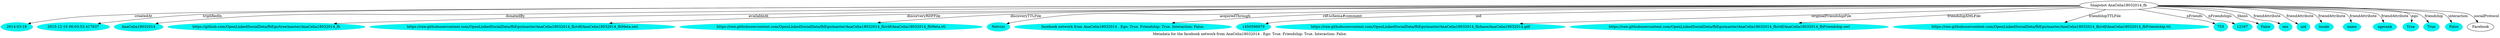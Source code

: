 digraph  {
	graph [label="Metadata for the facebook network from AnaCelia18032014 . Ego: True. Friendship: True. Interaction: False."];
	node [label="\N"];
	0	 [color="#02F3F1",
		label="2014-03-18",
		style=filled];
	"Snapshot AnaCelia18032014_fb" -> 0	 [label=createdAt];
	1	 [color="#02F3F1",
		label="2015-12-10 06:03:53.417637",
		style=filled];
	"Snapshot AnaCelia18032014_fb" -> 1	 [label=triplifiedIn];
	2	 [color="#02F3F1",
		label=AnaCelia18032014,
		style=filled];
	"Snapshot AnaCelia18032014_fb" -> 2	 [label=donatedBy];
	3	 [color="#02F3F1",
		label="https://github.com/OpenLinkedSocialData/fbEgo/tree/master/AnaCelia18032014_fb",
		style=filled];
	"Snapshot AnaCelia18032014_fb" -> 3	 [label=availableAt];
	4	 [color="#02F3F1",
		label="https://raw.githubusercontent.com/OpenLinkedSocialData/fbEgo/master/AnaCelia18032014_fb/rdf/AnaCelia18032014_fbMeta.owl",
		style=filled];
	"Snapshot AnaCelia18032014_fb" -> 4	 [label=discorveryRDFFile];
	5	 [color="#02F3F1",
		label="https://raw.githubusercontent.com/OpenLinkedSocialData/fbEgo/master/AnaCelia18032014_fb/rdf/AnaCelia18032014_fbMeta.ttl",
		style=filled];
	"Snapshot AnaCelia18032014_fb" -> 5	 [label=discoveryTTLFile];
	6	 [color="#02F3F1",
		label=Netvizz,
		style=filled];
	"Snapshot AnaCelia18032014_fb" -> 6	 [label=acquiredThrough];
	7	 [color="#02F3F1",
		label="facebook network from AnaCelia18032014 . Ego: True. Friendship: True. Interaction: False.",
		style=filled];
	"Snapshot AnaCelia18032014_fb" -> 7	 [label="rdf-schema#comment"];
	8	 [color="#02F3F1",
		label=1450596979,
		style=filled];
	"Snapshot AnaCelia18032014_fb" -> 8	 [label=uid];
	9	 [color="#02F3F1",
		label="https://raw.githubusercontent.com/OpenLinkedSocialData/fbEgo/master/AnaCelia18032014_fb/base/AnaCelia18032014.gdf",
		style=filled];
	"Snapshot AnaCelia18032014_fb" -> 9	 [label=originalFriendshipFile];
	10	 [color="#02F3F1",
		label="https://raw.githubusercontent.com/OpenLinkedSocialData/fbEgo/master/AnaCelia18032014_fb/rdf/AnaCelia18032014_fbFriendship.owl",
		style=filled];
	"Snapshot AnaCelia18032014_fb" -> 10	 [label=friendshipXMLFile];
	11	 [color="#02F3F1",
		label="https://raw.githubusercontent.com/OpenLinkedSocialData/fbEgo/master/AnaCelia18032014_fb/rdf/AnaCelia18032014_fbFriendship.ttl",
		style=filled];
	"Snapshot AnaCelia18032014_fb" -> 11	 [label=friendshipTTLFile];
	12	 [color="#02F3F1",
		label=753,
		style=filled];
	"Snapshot AnaCelia18032014_fb" -> 12	 [label=nFriends];
	13	 [color="#02F3F1",
		label=12167,
		style=filled];
	"Snapshot AnaCelia18032014_fb" -> 13	 [label=nFriendships];
	14	 [color="#02F3F1",
		label=False,
		style=filled];
	"Snapshot AnaCelia18032014_fb" -> 14	 [label=fAnon];
	15	 [color="#02F3F1",
		label=sex,
		style=filled];
	"Snapshot AnaCelia18032014_fb" -> 15	 [label=friendAttribute];
	16	 [color="#02F3F1",
		label=uid,
		style=filled];
	"Snapshot AnaCelia18032014_fb" -> 16	 [label=friendAttribute];
	17	 [color="#02F3F1",
		label=locale,
		style=filled];
	"Snapshot AnaCelia18032014_fb" -> 17	 [label=friendAttribute];
	18	 [color="#02F3F1",
		label=name,
		style=filled];
	"Snapshot AnaCelia18032014_fb" -> 18	 [label=friendAttribute];
	19	 [color="#02F3F1",
		label=agerank,
		style=filled];
	"Snapshot AnaCelia18032014_fb" -> 19	 [label=friendAttribute];
	20	 [color="#02F3F1",
		label=True,
		style=filled];
	"Snapshot AnaCelia18032014_fb" -> 20	 [label=ego];
	21	 [color="#02F3F1",
		label=True,
		style=filled];
	"Snapshot AnaCelia18032014_fb" -> 21	 [label=friendship];
	22	 [color="#02F3F1",
		label=False,
		style=filled];
	"Snapshot AnaCelia18032014_fb" -> 22	 [label=interaction];
	"Snapshot AnaCelia18032014_fb" -> Facebook	 [label=socialProtocol];
}
